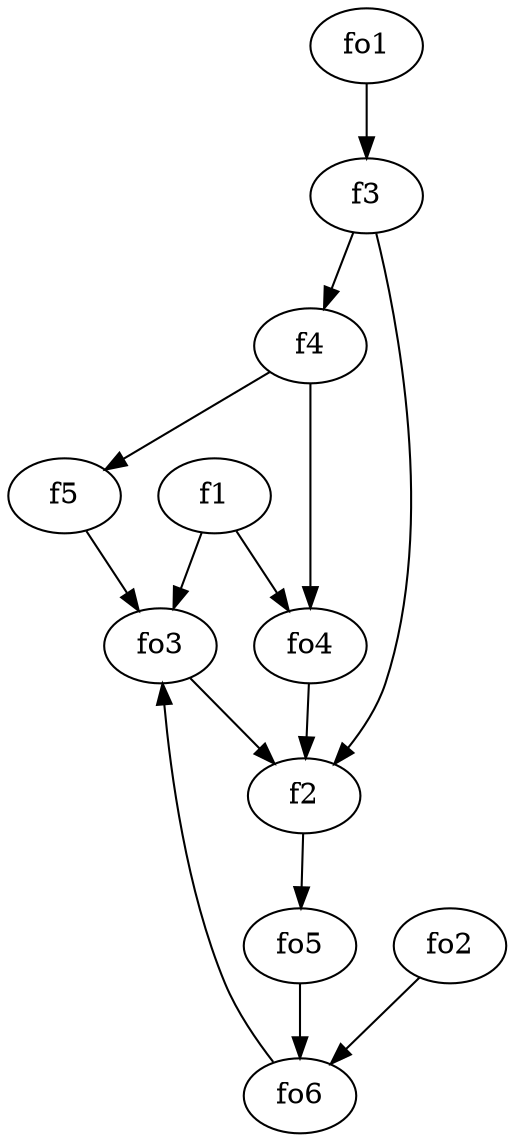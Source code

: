 strict digraph  {
f1;
f2;
f3;
f4;
f5;
fo1;
fo2;
fo3;
fo4;
fo5;
fo6;
f1 -> fo4  [weight=2];
f1 -> fo3  [weight=2];
f2 -> fo5  [weight=2];
f3 -> f4  [weight=2];
f3 -> f2  [weight=2];
f4 -> f5  [weight=2];
f4 -> fo4  [weight=2];
f5 -> fo3  [weight=2];
fo1 -> f3  [weight=2];
fo2 -> fo6  [weight=2];
fo3 -> f2  [weight=2];
fo4 -> f2  [weight=2];
fo5 -> fo6  [weight=2];
fo6 -> fo3  [weight=2];
}
